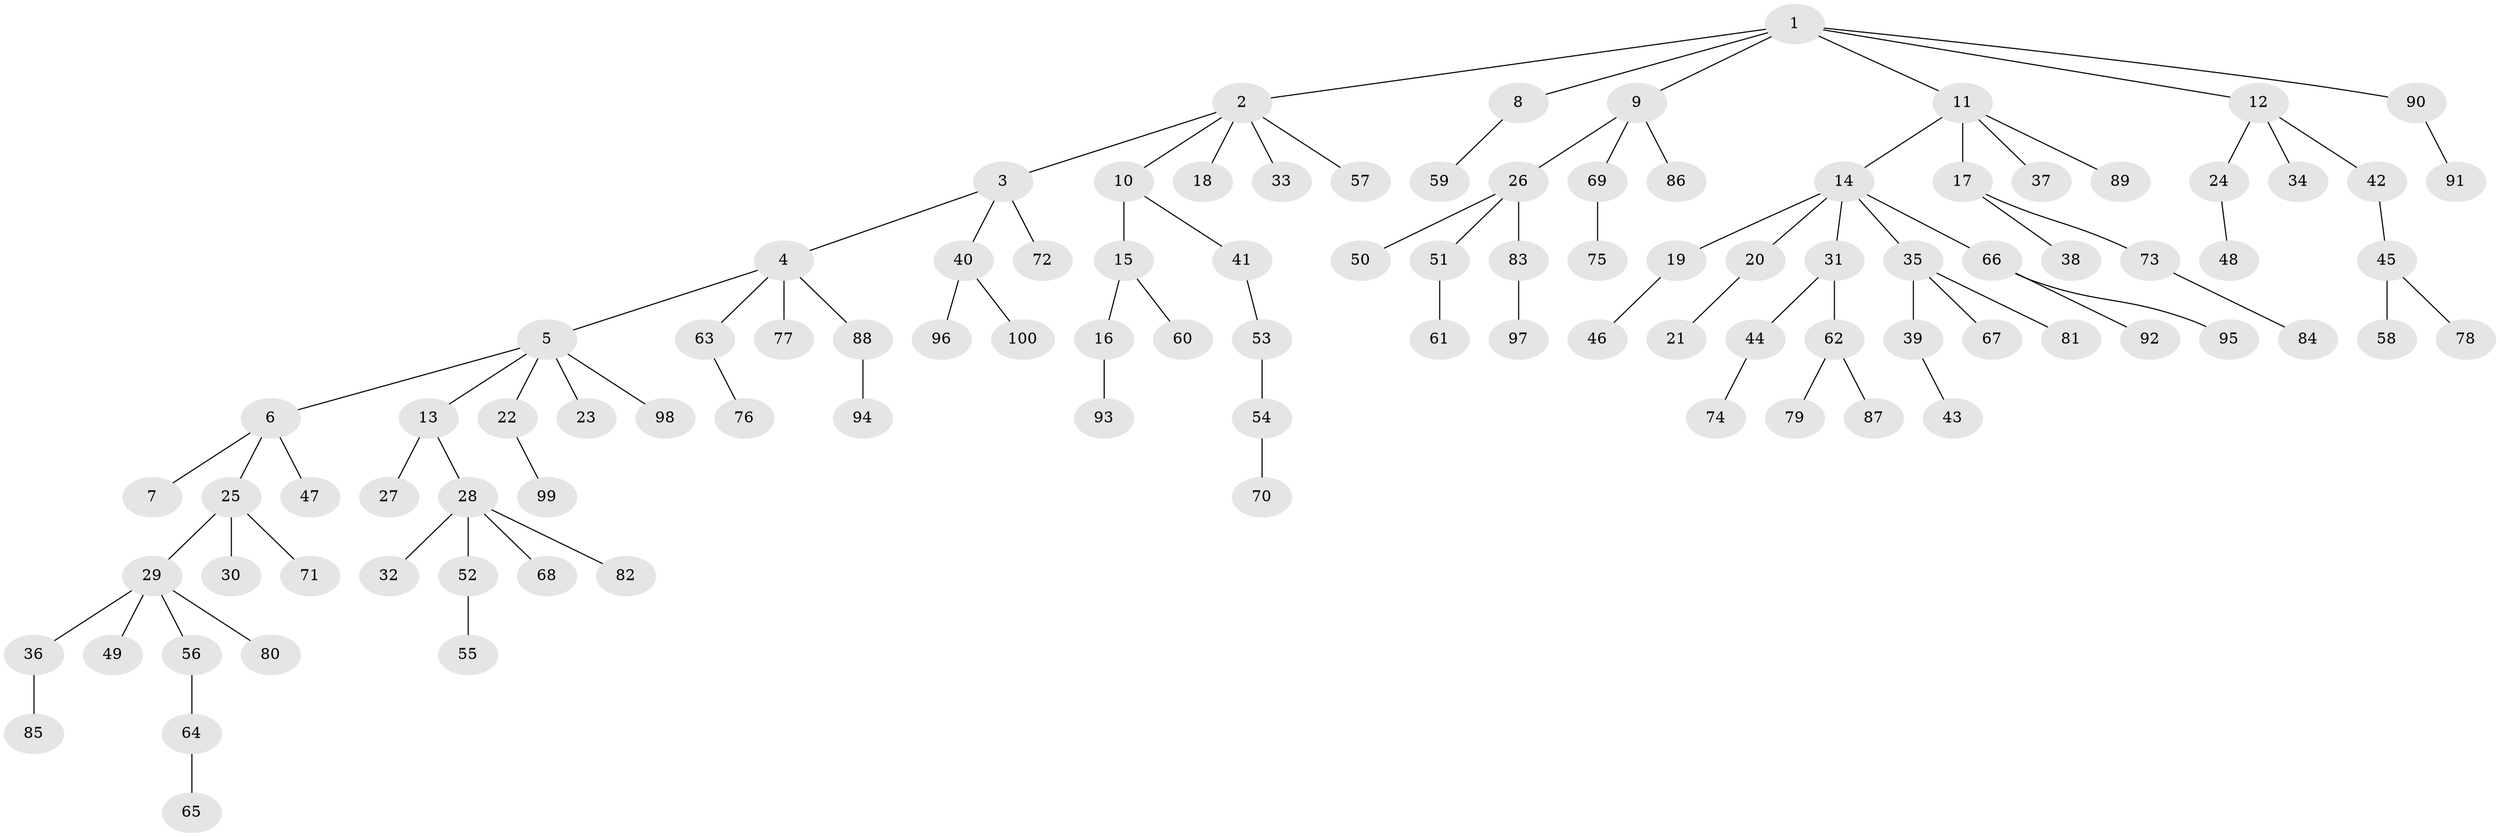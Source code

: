 // Generated by graph-tools (version 1.1) at 2025/38/02/21/25 10:38:55]
// undirected, 100 vertices, 99 edges
graph export_dot {
graph [start="1"]
  node [color=gray90,style=filled];
  1;
  2;
  3;
  4;
  5;
  6;
  7;
  8;
  9;
  10;
  11;
  12;
  13;
  14;
  15;
  16;
  17;
  18;
  19;
  20;
  21;
  22;
  23;
  24;
  25;
  26;
  27;
  28;
  29;
  30;
  31;
  32;
  33;
  34;
  35;
  36;
  37;
  38;
  39;
  40;
  41;
  42;
  43;
  44;
  45;
  46;
  47;
  48;
  49;
  50;
  51;
  52;
  53;
  54;
  55;
  56;
  57;
  58;
  59;
  60;
  61;
  62;
  63;
  64;
  65;
  66;
  67;
  68;
  69;
  70;
  71;
  72;
  73;
  74;
  75;
  76;
  77;
  78;
  79;
  80;
  81;
  82;
  83;
  84;
  85;
  86;
  87;
  88;
  89;
  90;
  91;
  92;
  93;
  94;
  95;
  96;
  97;
  98;
  99;
  100;
  1 -- 2;
  1 -- 8;
  1 -- 9;
  1 -- 11;
  1 -- 12;
  1 -- 90;
  2 -- 3;
  2 -- 10;
  2 -- 18;
  2 -- 33;
  2 -- 57;
  3 -- 4;
  3 -- 40;
  3 -- 72;
  4 -- 5;
  4 -- 63;
  4 -- 77;
  4 -- 88;
  5 -- 6;
  5 -- 13;
  5 -- 22;
  5 -- 23;
  5 -- 98;
  6 -- 7;
  6 -- 25;
  6 -- 47;
  8 -- 59;
  9 -- 26;
  9 -- 69;
  9 -- 86;
  10 -- 15;
  10 -- 41;
  11 -- 14;
  11 -- 17;
  11 -- 37;
  11 -- 89;
  12 -- 24;
  12 -- 34;
  12 -- 42;
  13 -- 27;
  13 -- 28;
  14 -- 19;
  14 -- 20;
  14 -- 31;
  14 -- 35;
  14 -- 66;
  15 -- 16;
  15 -- 60;
  16 -- 93;
  17 -- 38;
  17 -- 73;
  19 -- 46;
  20 -- 21;
  22 -- 99;
  24 -- 48;
  25 -- 29;
  25 -- 30;
  25 -- 71;
  26 -- 50;
  26 -- 51;
  26 -- 83;
  28 -- 32;
  28 -- 52;
  28 -- 68;
  28 -- 82;
  29 -- 36;
  29 -- 49;
  29 -- 56;
  29 -- 80;
  31 -- 44;
  31 -- 62;
  35 -- 39;
  35 -- 67;
  35 -- 81;
  36 -- 85;
  39 -- 43;
  40 -- 96;
  40 -- 100;
  41 -- 53;
  42 -- 45;
  44 -- 74;
  45 -- 58;
  45 -- 78;
  51 -- 61;
  52 -- 55;
  53 -- 54;
  54 -- 70;
  56 -- 64;
  62 -- 79;
  62 -- 87;
  63 -- 76;
  64 -- 65;
  66 -- 92;
  66 -- 95;
  69 -- 75;
  73 -- 84;
  83 -- 97;
  88 -- 94;
  90 -- 91;
}

